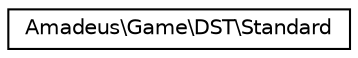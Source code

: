 digraph "Graphical Class Hierarchy"
{
  edge [fontname="Helvetica",fontsize="10",labelfontname="Helvetica",labelfontsize="10"];
  node [fontname="Helvetica",fontsize="10",shape=record];
  rankdir="LR";
  Node0 [label="Amadeus\\Game\\DST\\Standard",height=0.2,width=0.4,color="black", fillcolor="white", style="filled",URL="$classAmadeus_1_1Game_1_1DST_1_1Standard.html"];
}
